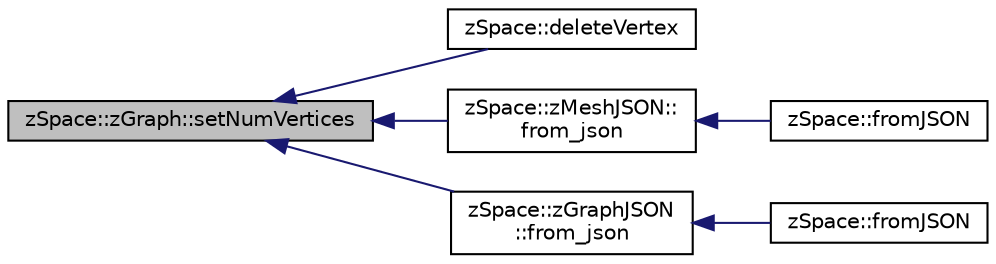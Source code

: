 digraph "zSpace::zGraph::setNumVertices"
{
  edge [fontname="Helvetica",fontsize="10",labelfontname="Helvetica",labelfontsize="10"];
  node [fontname="Helvetica",fontsize="10",shape=record];
  rankdir="LR";
  Node275 [label="zSpace::zGraph::setNumVertices",height=0.2,width=0.4,color="black", fillcolor="grey75", style="filled", fontcolor="black"];
  Node275 -> Node276 [dir="back",color="midnightblue",fontsize="10",style="solid",fontname="Helvetica"];
  Node276 [label="zSpace::deleteVertex",height=0.2,width=0.4,color="black", fillcolor="white", style="filled",URL="$group__z_mesh_modifiers.html#gad7f05263e242d0a98e3dbd09199246b1",tooltip="This method deletes the zMesh vertices given in the input vertex list. "];
  Node275 -> Node277 [dir="back",color="midnightblue",fontsize="10",style="solid",fontname="Helvetica"];
  Node277 [label="zSpace::zMeshJSON::\lfrom_json",height=0.2,width=0.4,color="black", fillcolor="white", style="filled",URL="$classz_space_1_1z_mesh_j_s_o_n.html#a50e0cbaadd094cf4f26179cdf23b9464",tooltip="This method creates the HE data structure from JSON file using JSON Modern Library. "];
  Node277 -> Node278 [dir="back",color="midnightblue",fontsize="10",style="solid",fontname="Helvetica"];
  Node278 [label="zSpace::fromJSON",height=0.2,width=0.4,color="black", fillcolor="white", style="filled",URL="$group__z_i_o___mesh.html#gad2f07c6da97272b61502c6fab57d83b0",tooltip="This method imports zMesh from a JSON file format using JSON Modern Library. "];
  Node275 -> Node279 [dir="back",color="midnightblue",fontsize="10",style="solid",fontname="Helvetica"];
  Node279 [label="zSpace::zGraphJSON\l::from_json",height=0.2,width=0.4,color="black", fillcolor="white", style="filled",URL="$classz_space_1_1z_graph_j_s_o_n.html#ad6e1e17a5c3bd52b4433439f13a4b3a4",tooltip="This method creates the zGraph from JSON file using JSON Modern Library. "];
  Node279 -> Node280 [dir="back",color="midnightblue",fontsize="10",style="solid",fontname="Helvetica"];
  Node280 [label="zSpace::fromJSON",height=0.2,width=0.4,color="black", fillcolor="white", style="filled",URL="$group__z_i_o___graph.html#ga72f18c5d3de0d92bea72ed214d7ba159",tooltip="This method imports zGraph from a JSON file format using JSON Modern Library. "];
}

